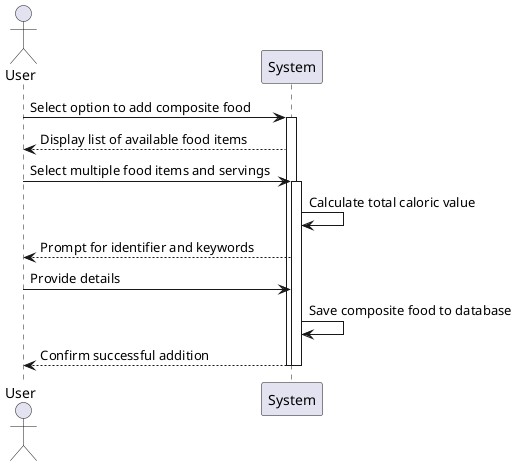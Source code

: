 @startuml uc2
actor User
participant "System" as System

User -> System : Select option to add composite food
activate System

System --> User : Display list of available food items
User -> System : Select multiple food items and servings
activate System

System -> System : Calculate total caloric value
System --> User : Prompt for identifier and keywords
User -> System : Provide details
System -> System : Save composite food to database
System --> User : Confirm successful addition
deactivate System
deactivate System

@enduml
